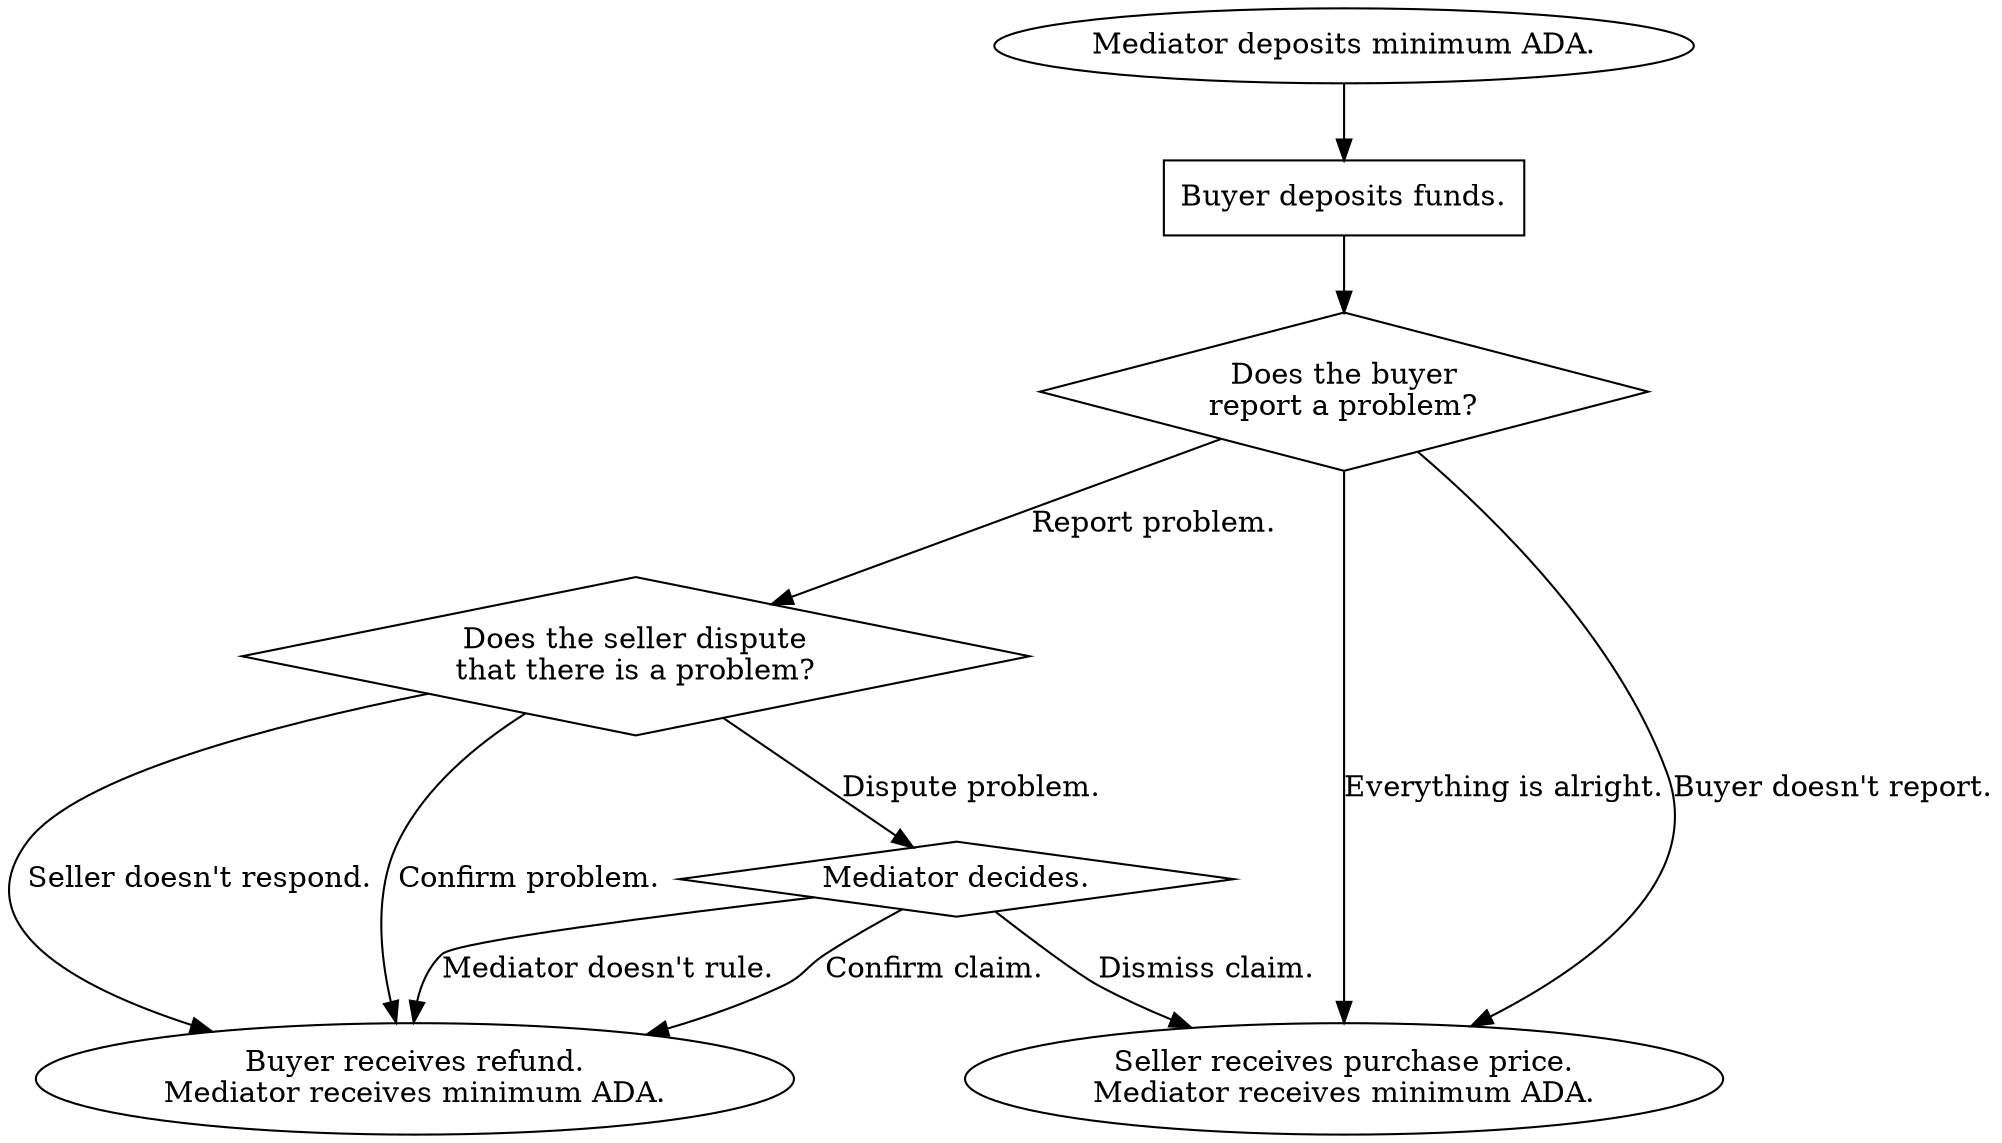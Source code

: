 digraph EscrowFlow {


minAda [shape=oval, label="Mediator deposits minimum ADA."]

deposit [shape=rectangle, label="Buyer deposits funds."]

problem [shape=diamond, label="Does the buyer\nreport a problem?"]

dispute [shape=diamond, label="Does the seller dispute\nthat there is a problem?"]

mediate [shape=diamond, label="Mediator decides."]

sale [shape=oval, label="Seller receives purchase price.\nMediator receives minimum ADA."]

refund [shape=oval, label="Buyer receives refund.\nMediator receives minimum ADA."]

minAda -> deposit

deposit -> problem

problem -> sale [label="Everything is alright."]

problem -> dispute [label="Report problem."]

dispute -> refund [label="Confirm problem."]

dispute -> mediate [label="Dispute problem."]

mediate -> sale [label="Dismiss claim."]

mediate -> refund [label="Confirm claim."]

problem -> sale [label="Buyer doesn't report."]

dispute -> refund [label="Seller doesn't respond."]

mediate -> refund [label="Mediator doesn't rule."]


}
